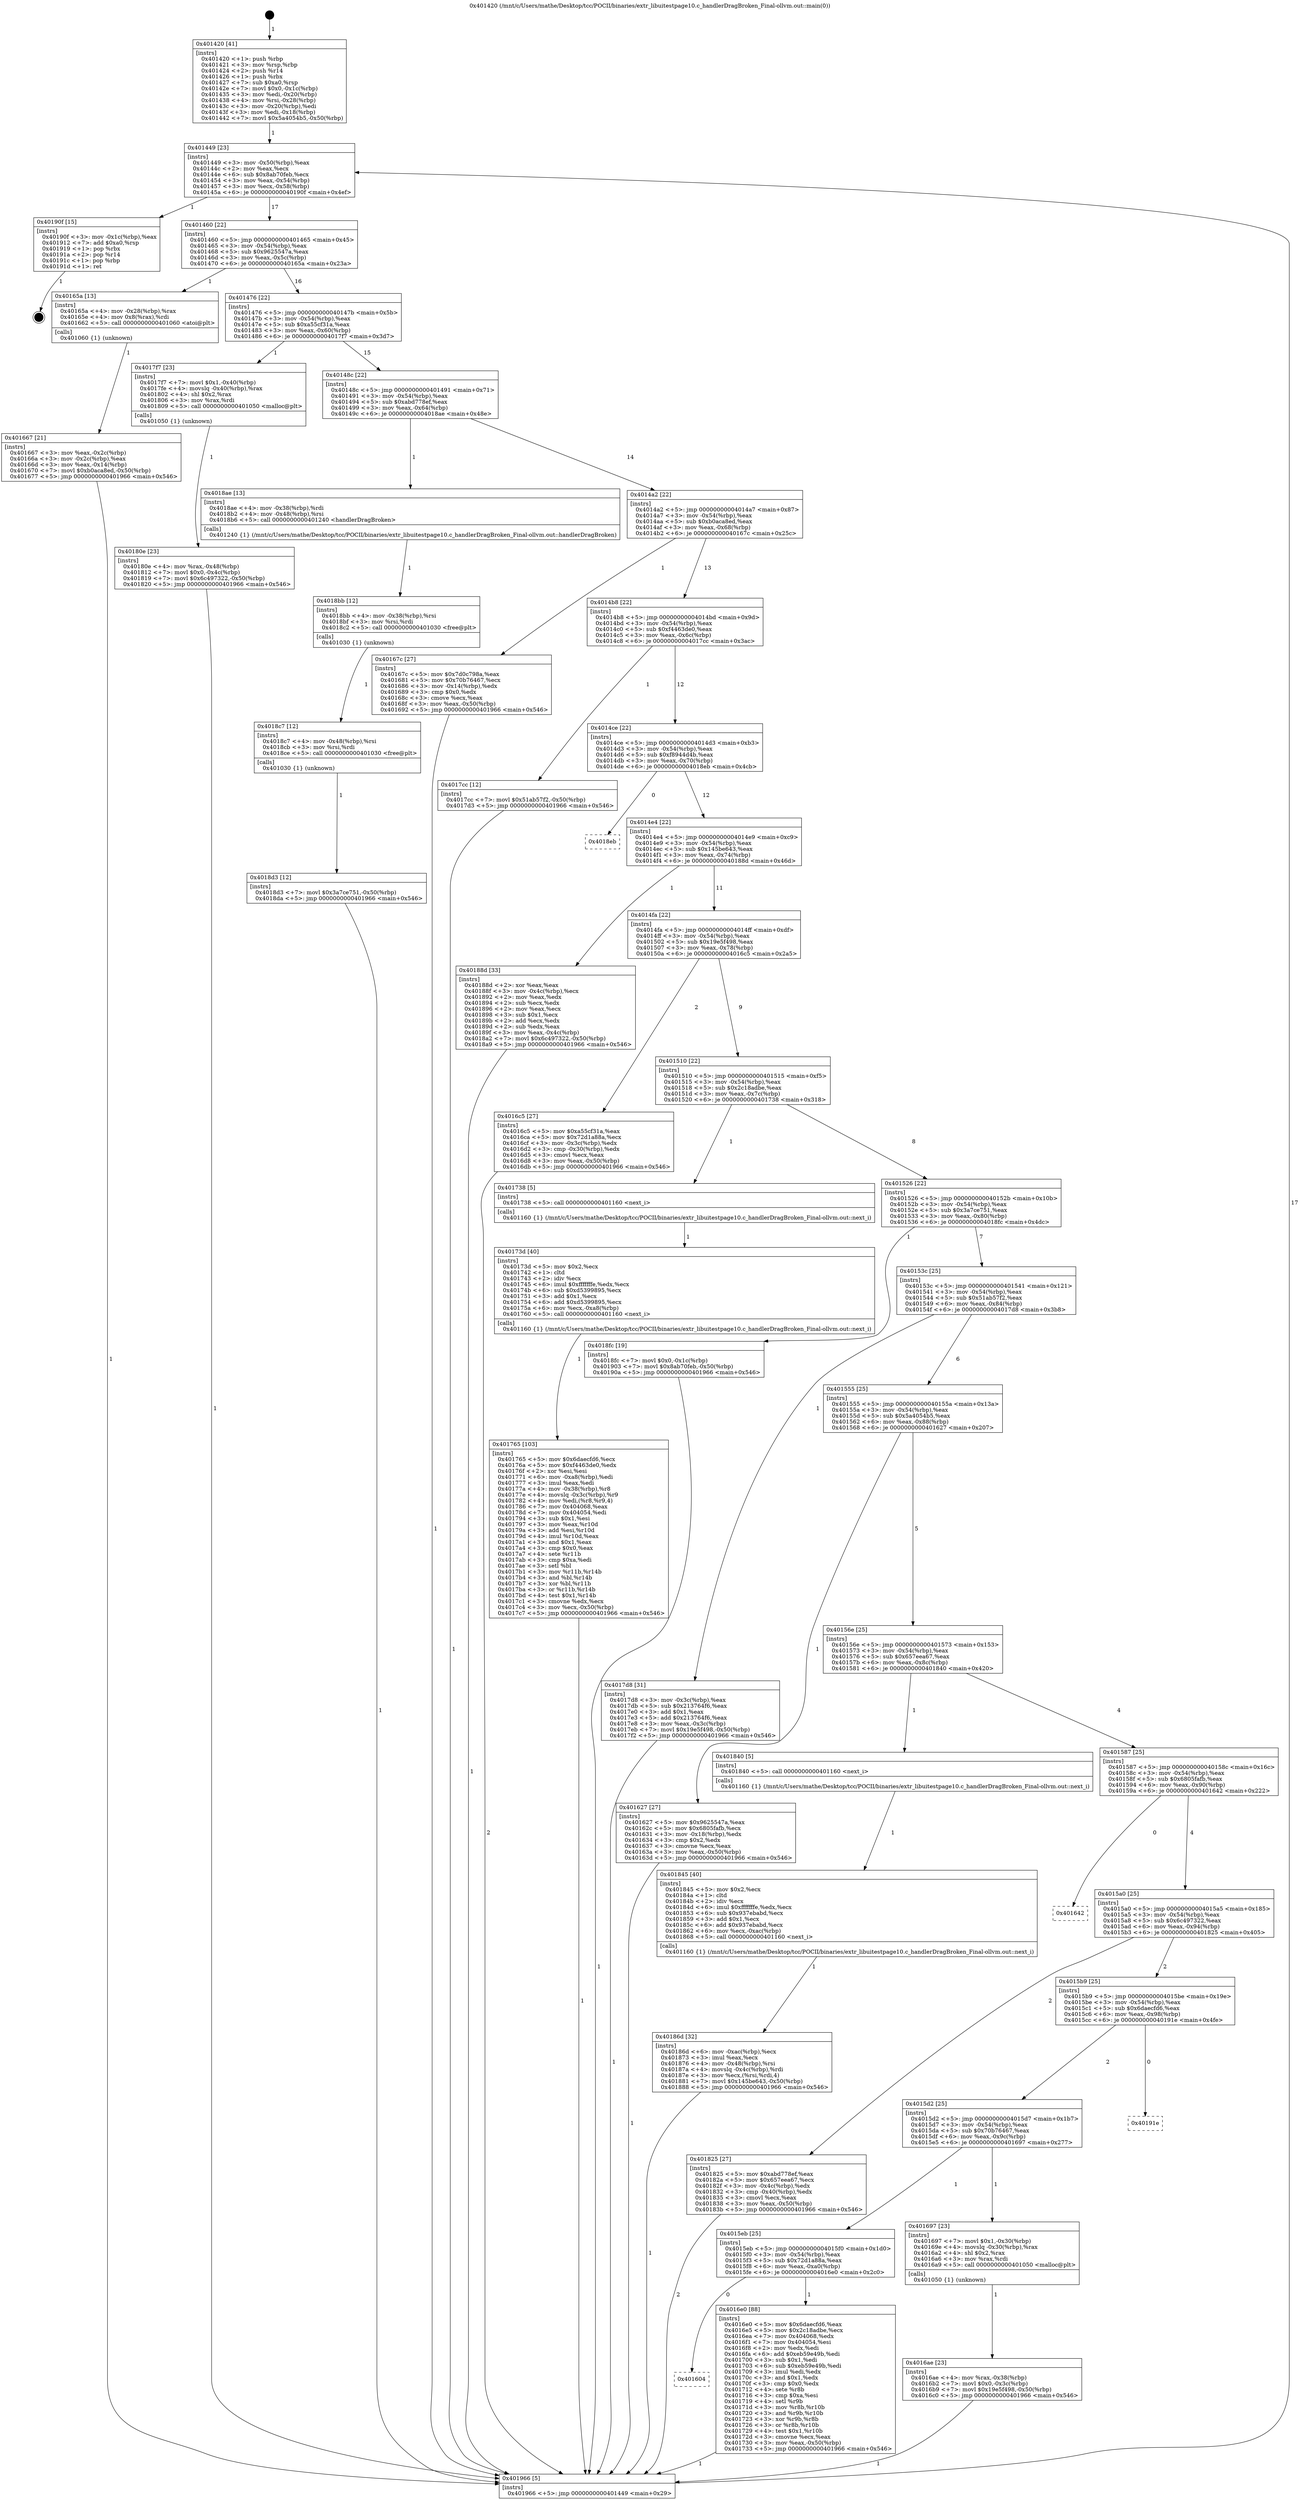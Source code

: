 digraph "0x401420" {
  label = "0x401420 (/mnt/c/Users/mathe/Desktop/tcc/POCII/binaries/extr_libuitestpage10.c_handlerDragBroken_Final-ollvm.out::main(0))"
  labelloc = "t"
  node[shape=record]

  Entry [label="",width=0.3,height=0.3,shape=circle,fillcolor=black,style=filled]
  "0x401449" [label="{
     0x401449 [23]\l
     | [instrs]\l
     &nbsp;&nbsp;0x401449 \<+3\>: mov -0x50(%rbp),%eax\l
     &nbsp;&nbsp;0x40144c \<+2\>: mov %eax,%ecx\l
     &nbsp;&nbsp;0x40144e \<+6\>: sub $0x8ab70feb,%ecx\l
     &nbsp;&nbsp;0x401454 \<+3\>: mov %eax,-0x54(%rbp)\l
     &nbsp;&nbsp;0x401457 \<+3\>: mov %ecx,-0x58(%rbp)\l
     &nbsp;&nbsp;0x40145a \<+6\>: je 000000000040190f \<main+0x4ef\>\l
  }"]
  "0x40190f" [label="{
     0x40190f [15]\l
     | [instrs]\l
     &nbsp;&nbsp;0x40190f \<+3\>: mov -0x1c(%rbp),%eax\l
     &nbsp;&nbsp;0x401912 \<+7\>: add $0xa0,%rsp\l
     &nbsp;&nbsp;0x401919 \<+1\>: pop %rbx\l
     &nbsp;&nbsp;0x40191a \<+2\>: pop %r14\l
     &nbsp;&nbsp;0x40191c \<+1\>: pop %rbp\l
     &nbsp;&nbsp;0x40191d \<+1\>: ret\l
  }"]
  "0x401460" [label="{
     0x401460 [22]\l
     | [instrs]\l
     &nbsp;&nbsp;0x401460 \<+5\>: jmp 0000000000401465 \<main+0x45\>\l
     &nbsp;&nbsp;0x401465 \<+3\>: mov -0x54(%rbp),%eax\l
     &nbsp;&nbsp;0x401468 \<+5\>: sub $0x9625547a,%eax\l
     &nbsp;&nbsp;0x40146d \<+3\>: mov %eax,-0x5c(%rbp)\l
     &nbsp;&nbsp;0x401470 \<+6\>: je 000000000040165a \<main+0x23a\>\l
  }"]
  Exit [label="",width=0.3,height=0.3,shape=circle,fillcolor=black,style=filled,peripheries=2]
  "0x40165a" [label="{
     0x40165a [13]\l
     | [instrs]\l
     &nbsp;&nbsp;0x40165a \<+4\>: mov -0x28(%rbp),%rax\l
     &nbsp;&nbsp;0x40165e \<+4\>: mov 0x8(%rax),%rdi\l
     &nbsp;&nbsp;0x401662 \<+5\>: call 0000000000401060 \<atoi@plt\>\l
     | [calls]\l
     &nbsp;&nbsp;0x401060 \{1\} (unknown)\l
  }"]
  "0x401476" [label="{
     0x401476 [22]\l
     | [instrs]\l
     &nbsp;&nbsp;0x401476 \<+5\>: jmp 000000000040147b \<main+0x5b\>\l
     &nbsp;&nbsp;0x40147b \<+3\>: mov -0x54(%rbp),%eax\l
     &nbsp;&nbsp;0x40147e \<+5\>: sub $0xa55cf31a,%eax\l
     &nbsp;&nbsp;0x401483 \<+3\>: mov %eax,-0x60(%rbp)\l
     &nbsp;&nbsp;0x401486 \<+6\>: je 00000000004017f7 \<main+0x3d7\>\l
  }"]
  "0x4018d3" [label="{
     0x4018d3 [12]\l
     | [instrs]\l
     &nbsp;&nbsp;0x4018d3 \<+7\>: movl $0x3a7ce751,-0x50(%rbp)\l
     &nbsp;&nbsp;0x4018da \<+5\>: jmp 0000000000401966 \<main+0x546\>\l
  }"]
  "0x4017f7" [label="{
     0x4017f7 [23]\l
     | [instrs]\l
     &nbsp;&nbsp;0x4017f7 \<+7\>: movl $0x1,-0x40(%rbp)\l
     &nbsp;&nbsp;0x4017fe \<+4\>: movslq -0x40(%rbp),%rax\l
     &nbsp;&nbsp;0x401802 \<+4\>: shl $0x2,%rax\l
     &nbsp;&nbsp;0x401806 \<+3\>: mov %rax,%rdi\l
     &nbsp;&nbsp;0x401809 \<+5\>: call 0000000000401050 \<malloc@plt\>\l
     | [calls]\l
     &nbsp;&nbsp;0x401050 \{1\} (unknown)\l
  }"]
  "0x40148c" [label="{
     0x40148c [22]\l
     | [instrs]\l
     &nbsp;&nbsp;0x40148c \<+5\>: jmp 0000000000401491 \<main+0x71\>\l
     &nbsp;&nbsp;0x401491 \<+3\>: mov -0x54(%rbp),%eax\l
     &nbsp;&nbsp;0x401494 \<+5\>: sub $0xabd778ef,%eax\l
     &nbsp;&nbsp;0x401499 \<+3\>: mov %eax,-0x64(%rbp)\l
     &nbsp;&nbsp;0x40149c \<+6\>: je 00000000004018ae \<main+0x48e\>\l
  }"]
  "0x4018c7" [label="{
     0x4018c7 [12]\l
     | [instrs]\l
     &nbsp;&nbsp;0x4018c7 \<+4\>: mov -0x48(%rbp),%rsi\l
     &nbsp;&nbsp;0x4018cb \<+3\>: mov %rsi,%rdi\l
     &nbsp;&nbsp;0x4018ce \<+5\>: call 0000000000401030 \<free@plt\>\l
     | [calls]\l
     &nbsp;&nbsp;0x401030 \{1\} (unknown)\l
  }"]
  "0x4018ae" [label="{
     0x4018ae [13]\l
     | [instrs]\l
     &nbsp;&nbsp;0x4018ae \<+4\>: mov -0x38(%rbp),%rdi\l
     &nbsp;&nbsp;0x4018b2 \<+4\>: mov -0x48(%rbp),%rsi\l
     &nbsp;&nbsp;0x4018b6 \<+5\>: call 0000000000401240 \<handlerDragBroken\>\l
     | [calls]\l
     &nbsp;&nbsp;0x401240 \{1\} (/mnt/c/Users/mathe/Desktop/tcc/POCII/binaries/extr_libuitestpage10.c_handlerDragBroken_Final-ollvm.out::handlerDragBroken)\l
  }"]
  "0x4014a2" [label="{
     0x4014a2 [22]\l
     | [instrs]\l
     &nbsp;&nbsp;0x4014a2 \<+5\>: jmp 00000000004014a7 \<main+0x87\>\l
     &nbsp;&nbsp;0x4014a7 \<+3\>: mov -0x54(%rbp),%eax\l
     &nbsp;&nbsp;0x4014aa \<+5\>: sub $0xb0aca8ed,%eax\l
     &nbsp;&nbsp;0x4014af \<+3\>: mov %eax,-0x68(%rbp)\l
     &nbsp;&nbsp;0x4014b2 \<+6\>: je 000000000040167c \<main+0x25c\>\l
  }"]
  "0x4018bb" [label="{
     0x4018bb [12]\l
     | [instrs]\l
     &nbsp;&nbsp;0x4018bb \<+4\>: mov -0x38(%rbp),%rsi\l
     &nbsp;&nbsp;0x4018bf \<+3\>: mov %rsi,%rdi\l
     &nbsp;&nbsp;0x4018c2 \<+5\>: call 0000000000401030 \<free@plt\>\l
     | [calls]\l
     &nbsp;&nbsp;0x401030 \{1\} (unknown)\l
  }"]
  "0x40167c" [label="{
     0x40167c [27]\l
     | [instrs]\l
     &nbsp;&nbsp;0x40167c \<+5\>: mov $0x7d0c798a,%eax\l
     &nbsp;&nbsp;0x401681 \<+5\>: mov $0x70b76467,%ecx\l
     &nbsp;&nbsp;0x401686 \<+3\>: mov -0x14(%rbp),%edx\l
     &nbsp;&nbsp;0x401689 \<+3\>: cmp $0x0,%edx\l
     &nbsp;&nbsp;0x40168c \<+3\>: cmove %ecx,%eax\l
     &nbsp;&nbsp;0x40168f \<+3\>: mov %eax,-0x50(%rbp)\l
     &nbsp;&nbsp;0x401692 \<+5\>: jmp 0000000000401966 \<main+0x546\>\l
  }"]
  "0x4014b8" [label="{
     0x4014b8 [22]\l
     | [instrs]\l
     &nbsp;&nbsp;0x4014b8 \<+5\>: jmp 00000000004014bd \<main+0x9d\>\l
     &nbsp;&nbsp;0x4014bd \<+3\>: mov -0x54(%rbp),%eax\l
     &nbsp;&nbsp;0x4014c0 \<+5\>: sub $0xf4463de0,%eax\l
     &nbsp;&nbsp;0x4014c5 \<+3\>: mov %eax,-0x6c(%rbp)\l
     &nbsp;&nbsp;0x4014c8 \<+6\>: je 00000000004017cc \<main+0x3ac\>\l
  }"]
  "0x40186d" [label="{
     0x40186d [32]\l
     | [instrs]\l
     &nbsp;&nbsp;0x40186d \<+6\>: mov -0xac(%rbp),%ecx\l
     &nbsp;&nbsp;0x401873 \<+3\>: imul %eax,%ecx\l
     &nbsp;&nbsp;0x401876 \<+4\>: mov -0x48(%rbp),%rsi\l
     &nbsp;&nbsp;0x40187a \<+4\>: movslq -0x4c(%rbp),%rdi\l
     &nbsp;&nbsp;0x40187e \<+3\>: mov %ecx,(%rsi,%rdi,4)\l
     &nbsp;&nbsp;0x401881 \<+7\>: movl $0x145be643,-0x50(%rbp)\l
     &nbsp;&nbsp;0x401888 \<+5\>: jmp 0000000000401966 \<main+0x546\>\l
  }"]
  "0x4017cc" [label="{
     0x4017cc [12]\l
     | [instrs]\l
     &nbsp;&nbsp;0x4017cc \<+7\>: movl $0x51ab57f2,-0x50(%rbp)\l
     &nbsp;&nbsp;0x4017d3 \<+5\>: jmp 0000000000401966 \<main+0x546\>\l
  }"]
  "0x4014ce" [label="{
     0x4014ce [22]\l
     | [instrs]\l
     &nbsp;&nbsp;0x4014ce \<+5\>: jmp 00000000004014d3 \<main+0xb3\>\l
     &nbsp;&nbsp;0x4014d3 \<+3\>: mov -0x54(%rbp),%eax\l
     &nbsp;&nbsp;0x4014d6 \<+5\>: sub $0xf8944d4b,%eax\l
     &nbsp;&nbsp;0x4014db \<+3\>: mov %eax,-0x70(%rbp)\l
     &nbsp;&nbsp;0x4014de \<+6\>: je 00000000004018eb \<main+0x4cb\>\l
  }"]
  "0x401845" [label="{
     0x401845 [40]\l
     | [instrs]\l
     &nbsp;&nbsp;0x401845 \<+5\>: mov $0x2,%ecx\l
     &nbsp;&nbsp;0x40184a \<+1\>: cltd\l
     &nbsp;&nbsp;0x40184b \<+2\>: idiv %ecx\l
     &nbsp;&nbsp;0x40184d \<+6\>: imul $0xfffffffe,%edx,%ecx\l
     &nbsp;&nbsp;0x401853 \<+6\>: sub $0x937ebabd,%ecx\l
     &nbsp;&nbsp;0x401859 \<+3\>: add $0x1,%ecx\l
     &nbsp;&nbsp;0x40185c \<+6\>: add $0x937ebabd,%ecx\l
     &nbsp;&nbsp;0x401862 \<+6\>: mov %ecx,-0xac(%rbp)\l
     &nbsp;&nbsp;0x401868 \<+5\>: call 0000000000401160 \<next_i\>\l
     | [calls]\l
     &nbsp;&nbsp;0x401160 \{1\} (/mnt/c/Users/mathe/Desktop/tcc/POCII/binaries/extr_libuitestpage10.c_handlerDragBroken_Final-ollvm.out::next_i)\l
  }"]
  "0x4018eb" [label="{
     0x4018eb\l
  }", style=dashed]
  "0x4014e4" [label="{
     0x4014e4 [22]\l
     | [instrs]\l
     &nbsp;&nbsp;0x4014e4 \<+5\>: jmp 00000000004014e9 \<main+0xc9\>\l
     &nbsp;&nbsp;0x4014e9 \<+3\>: mov -0x54(%rbp),%eax\l
     &nbsp;&nbsp;0x4014ec \<+5\>: sub $0x145be643,%eax\l
     &nbsp;&nbsp;0x4014f1 \<+3\>: mov %eax,-0x74(%rbp)\l
     &nbsp;&nbsp;0x4014f4 \<+6\>: je 000000000040188d \<main+0x46d\>\l
  }"]
  "0x40180e" [label="{
     0x40180e [23]\l
     | [instrs]\l
     &nbsp;&nbsp;0x40180e \<+4\>: mov %rax,-0x48(%rbp)\l
     &nbsp;&nbsp;0x401812 \<+7\>: movl $0x0,-0x4c(%rbp)\l
     &nbsp;&nbsp;0x401819 \<+7\>: movl $0x6c497322,-0x50(%rbp)\l
     &nbsp;&nbsp;0x401820 \<+5\>: jmp 0000000000401966 \<main+0x546\>\l
  }"]
  "0x40188d" [label="{
     0x40188d [33]\l
     | [instrs]\l
     &nbsp;&nbsp;0x40188d \<+2\>: xor %eax,%eax\l
     &nbsp;&nbsp;0x40188f \<+3\>: mov -0x4c(%rbp),%ecx\l
     &nbsp;&nbsp;0x401892 \<+2\>: mov %eax,%edx\l
     &nbsp;&nbsp;0x401894 \<+2\>: sub %ecx,%edx\l
     &nbsp;&nbsp;0x401896 \<+2\>: mov %eax,%ecx\l
     &nbsp;&nbsp;0x401898 \<+3\>: sub $0x1,%ecx\l
     &nbsp;&nbsp;0x40189b \<+2\>: add %ecx,%edx\l
     &nbsp;&nbsp;0x40189d \<+2\>: sub %edx,%eax\l
     &nbsp;&nbsp;0x40189f \<+3\>: mov %eax,-0x4c(%rbp)\l
     &nbsp;&nbsp;0x4018a2 \<+7\>: movl $0x6c497322,-0x50(%rbp)\l
     &nbsp;&nbsp;0x4018a9 \<+5\>: jmp 0000000000401966 \<main+0x546\>\l
  }"]
  "0x4014fa" [label="{
     0x4014fa [22]\l
     | [instrs]\l
     &nbsp;&nbsp;0x4014fa \<+5\>: jmp 00000000004014ff \<main+0xdf\>\l
     &nbsp;&nbsp;0x4014ff \<+3\>: mov -0x54(%rbp),%eax\l
     &nbsp;&nbsp;0x401502 \<+5\>: sub $0x19e5f498,%eax\l
     &nbsp;&nbsp;0x401507 \<+3\>: mov %eax,-0x78(%rbp)\l
     &nbsp;&nbsp;0x40150a \<+6\>: je 00000000004016c5 \<main+0x2a5\>\l
  }"]
  "0x401765" [label="{
     0x401765 [103]\l
     | [instrs]\l
     &nbsp;&nbsp;0x401765 \<+5\>: mov $0x6daecfd6,%ecx\l
     &nbsp;&nbsp;0x40176a \<+5\>: mov $0xf4463de0,%edx\l
     &nbsp;&nbsp;0x40176f \<+2\>: xor %esi,%esi\l
     &nbsp;&nbsp;0x401771 \<+6\>: mov -0xa8(%rbp),%edi\l
     &nbsp;&nbsp;0x401777 \<+3\>: imul %eax,%edi\l
     &nbsp;&nbsp;0x40177a \<+4\>: mov -0x38(%rbp),%r8\l
     &nbsp;&nbsp;0x40177e \<+4\>: movslq -0x3c(%rbp),%r9\l
     &nbsp;&nbsp;0x401782 \<+4\>: mov %edi,(%r8,%r9,4)\l
     &nbsp;&nbsp;0x401786 \<+7\>: mov 0x404068,%eax\l
     &nbsp;&nbsp;0x40178d \<+7\>: mov 0x404054,%edi\l
     &nbsp;&nbsp;0x401794 \<+3\>: sub $0x1,%esi\l
     &nbsp;&nbsp;0x401797 \<+3\>: mov %eax,%r10d\l
     &nbsp;&nbsp;0x40179a \<+3\>: add %esi,%r10d\l
     &nbsp;&nbsp;0x40179d \<+4\>: imul %r10d,%eax\l
     &nbsp;&nbsp;0x4017a1 \<+3\>: and $0x1,%eax\l
     &nbsp;&nbsp;0x4017a4 \<+3\>: cmp $0x0,%eax\l
     &nbsp;&nbsp;0x4017a7 \<+4\>: sete %r11b\l
     &nbsp;&nbsp;0x4017ab \<+3\>: cmp $0xa,%edi\l
     &nbsp;&nbsp;0x4017ae \<+3\>: setl %bl\l
     &nbsp;&nbsp;0x4017b1 \<+3\>: mov %r11b,%r14b\l
     &nbsp;&nbsp;0x4017b4 \<+3\>: and %bl,%r14b\l
     &nbsp;&nbsp;0x4017b7 \<+3\>: xor %bl,%r11b\l
     &nbsp;&nbsp;0x4017ba \<+3\>: or %r11b,%r14b\l
     &nbsp;&nbsp;0x4017bd \<+4\>: test $0x1,%r14b\l
     &nbsp;&nbsp;0x4017c1 \<+3\>: cmovne %edx,%ecx\l
     &nbsp;&nbsp;0x4017c4 \<+3\>: mov %ecx,-0x50(%rbp)\l
     &nbsp;&nbsp;0x4017c7 \<+5\>: jmp 0000000000401966 \<main+0x546\>\l
  }"]
  "0x4016c5" [label="{
     0x4016c5 [27]\l
     | [instrs]\l
     &nbsp;&nbsp;0x4016c5 \<+5\>: mov $0xa55cf31a,%eax\l
     &nbsp;&nbsp;0x4016ca \<+5\>: mov $0x72d1a88a,%ecx\l
     &nbsp;&nbsp;0x4016cf \<+3\>: mov -0x3c(%rbp),%edx\l
     &nbsp;&nbsp;0x4016d2 \<+3\>: cmp -0x30(%rbp),%edx\l
     &nbsp;&nbsp;0x4016d5 \<+3\>: cmovl %ecx,%eax\l
     &nbsp;&nbsp;0x4016d8 \<+3\>: mov %eax,-0x50(%rbp)\l
     &nbsp;&nbsp;0x4016db \<+5\>: jmp 0000000000401966 \<main+0x546\>\l
  }"]
  "0x401510" [label="{
     0x401510 [22]\l
     | [instrs]\l
     &nbsp;&nbsp;0x401510 \<+5\>: jmp 0000000000401515 \<main+0xf5\>\l
     &nbsp;&nbsp;0x401515 \<+3\>: mov -0x54(%rbp),%eax\l
     &nbsp;&nbsp;0x401518 \<+5\>: sub $0x2c18adbe,%eax\l
     &nbsp;&nbsp;0x40151d \<+3\>: mov %eax,-0x7c(%rbp)\l
     &nbsp;&nbsp;0x401520 \<+6\>: je 0000000000401738 \<main+0x318\>\l
  }"]
  "0x40173d" [label="{
     0x40173d [40]\l
     | [instrs]\l
     &nbsp;&nbsp;0x40173d \<+5\>: mov $0x2,%ecx\l
     &nbsp;&nbsp;0x401742 \<+1\>: cltd\l
     &nbsp;&nbsp;0x401743 \<+2\>: idiv %ecx\l
     &nbsp;&nbsp;0x401745 \<+6\>: imul $0xfffffffe,%edx,%ecx\l
     &nbsp;&nbsp;0x40174b \<+6\>: sub $0xd5399895,%ecx\l
     &nbsp;&nbsp;0x401751 \<+3\>: add $0x1,%ecx\l
     &nbsp;&nbsp;0x401754 \<+6\>: add $0xd5399895,%ecx\l
     &nbsp;&nbsp;0x40175a \<+6\>: mov %ecx,-0xa8(%rbp)\l
     &nbsp;&nbsp;0x401760 \<+5\>: call 0000000000401160 \<next_i\>\l
     | [calls]\l
     &nbsp;&nbsp;0x401160 \{1\} (/mnt/c/Users/mathe/Desktop/tcc/POCII/binaries/extr_libuitestpage10.c_handlerDragBroken_Final-ollvm.out::next_i)\l
  }"]
  "0x401738" [label="{
     0x401738 [5]\l
     | [instrs]\l
     &nbsp;&nbsp;0x401738 \<+5\>: call 0000000000401160 \<next_i\>\l
     | [calls]\l
     &nbsp;&nbsp;0x401160 \{1\} (/mnt/c/Users/mathe/Desktop/tcc/POCII/binaries/extr_libuitestpage10.c_handlerDragBroken_Final-ollvm.out::next_i)\l
  }"]
  "0x401526" [label="{
     0x401526 [22]\l
     | [instrs]\l
     &nbsp;&nbsp;0x401526 \<+5\>: jmp 000000000040152b \<main+0x10b\>\l
     &nbsp;&nbsp;0x40152b \<+3\>: mov -0x54(%rbp),%eax\l
     &nbsp;&nbsp;0x40152e \<+5\>: sub $0x3a7ce751,%eax\l
     &nbsp;&nbsp;0x401533 \<+3\>: mov %eax,-0x80(%rbp)\l
     &nbsp;&nbsp;0x401536 \<+6\>: je 00000000004018fc \<main+0x4dc\>\l
  }"]
  "0x401604" [label="{
     0x401604\l
  }", style=dashed]
  "0x4018fc" [label="{
     0x4018fc [19]\l
     | [instrs]\l
     &nbsp;&nbsp;0x4018fc \<+7\>: movl $0x0,-0x1c(%rbp)\l
     &nbsp;&nbsp;0x401903 \<+7\>: movl $0x8ab70feb,-0x50(%rbp)\l
     &nbsp;&nbsp;0x40190a \<+5\>: jmp 0000000000401966 \<main+0x546\>\l
  }"]
  "0x40153c" [label="{
     0x40153c [25]\l
     | [instrs]\l
     &nbsp;&nbsp;0x40153c \<+5\>: jmp 0000000000401541 \<main+0x121\>\l
     &nbsp;&nbsp;0x401541 \<+3\>: mov -0x54(%rbp),%eax\l
     &nbsp;&nbsp;0x401544 \<+5\>: sub $0x51ab57f2,%eax\l
     &nbsp;&nbsp;0x401549 \<+6\>: mov %eax,-0x84(%rbp)\l
     &nbsp;&nbsp;0x40154f \<+6\>: je 00000000004017d8 \<main+0x3b8\>\l
  }"]
  "0x4016e0" [label="{
     0x4016e0 [88]\l
     | [instrs]\l
     &nbsp;&nbsp;0x4016e0 \<+5\>: mov $0x6daecfd6,%eax\l
     &nbsp;&nbsp;0x4016e5 \<+5\>: mov $0x2c18adbe,%ecx\l
     &nbsp;&nbsp;0x4016ea \<+7\>: mov 0x404068,%edx\l
     &nbsp;&nbsp;0x4016f1 \<+7\>: mov 0x404054,%esi\l
     &nbsp;&nbsp;0x4016f8 \<+2\>: mov %edx,%edi\l
     &nbsp;&nbsp;0x4016fa \<+6\>: add $0xeb59e49b,%edi\l
     &nbsp;&nbsp;0x401700 \<+3\>: sub $0x1,%edi\l
     &nbsp;&nbsp;0x401703 \<+6\>: sub $0xeb59e49b,%edi\l
     &nbsp;&nbsp;0x401709 \<+3\>: imul %edi,%edx\l
     &nbsp;&nbsp;0x40170c \<+3\>: and $0x1,%edx\l
     &nbsp;&nbsp;0x40170f \<+3\>: cmp $0x0,%edx\l
     &nbsp;&nbsp;0x401712 \<+4\>: sete %r8b\l
     &nbsp;&nbsp;0x401716 \<+3\>: cmp $0xa,%esi\l
     &nbsp;&nbsp;0x401719 \<+4\>: setl %r9b\l
     &nbsp;&nbsp;0x40171d \<+3\>: mov %r8b,%r10b\l
     &nbsp;&nbsp;0x401720 \<+3\>: and %r9b,%r10b\l
     &nbsp;&nbsp;0x401723 \<+3\>: xor %r9b,%r8b\l
     &nbsp;&nbsp;0x401726 \<+3\>: or %r8b,%r10b\l
     &nbsp;&nbsp;0x401729 \<+4\>: test $0x1,%r10b\l
     &nbsp;&nbsp;0x40172d \<+3\>: cmovne %ecx,%eax\l
     &nbsp;&nbsp;0x401730 \<+3\>: mov %eax,-0x50(%rbp)\l
     &nbsp;&nbsp;0x401733 \<+5\>: jmp 0000000000401966 \<main+0x546\>\l
  }"]
  "0x4017d8" [label="{
     0x4017d8 [31]\l
     | [instrs]\l
     &nbsp;&nbsp;0x4017d8 \<+3\>: mov -0x3c(%rbp),%eax\l
     &nbsp;&nbsp;0x4017db \<+5\>: sub $0x213764f6,%eax\l
     &nbsp;&nbsp;0x4017e0 \<+3\>: add $0x1,%eax\l
     &nbsp;&nbsp;0x4017e3 \<+5\>: add $0x213764f6,%eax\l
     &nbsp;&nbsp;0x4017e8 \<+3\>: mov %eax,-0x3c(%rbp)\l
     &nbsp;&nbsp;0x4017eb \<+7\>: movl $0x19e5f498,-0x50(%rbp)\l
     &nbsp;&nbsp;0x4017f2 \<+5\>: jmp 0000000000401966 \<main+0x546\>\l
  }"]
  "0x401555" [label="{
     0x401555 [25]\l
     | [instrs]\l
     &nbsp;&nbsp;0x401555 \<+5\>: jmp 000000000040155a \<main+0x13a\>\l
     &nbsp;&nbsp;0x40155a \<+3\>: mov -0x54(%rbp),%eax\l
     &nbsp;&nbsp;0x40155d \<+5\>: sub $0x5a4054b5,%eax\l
     &nbsp;&nbsp;0x401562 \<+6\>: mov %eax,-0x88(%rbp)\l
     &nbsp;&nbsp;0x401568 \<+6\>: je 0000000000401627 \<main+0x207\>\l
  }"]
  "0x4016ae" [label="{
     0x4016ae [23]\l
     | [instrs]\l
     &nbsp;&nbsp;0x4016ae \<+4\>: mov %rax,-0x38(%rbp)\l
     &nbsp;&nbsp;0x4016b2 \<+7\>: movl $0x0,-0x3c(%rbp)\l
     &nbsp;&nbsp;0x4016b9 \<+7\>: movl $0x19e5f498,-0x50(%rbp)\l
     &nbsp;&nbsp;0x4016c0 \<+5\>: jmp 0000000000401966 \<main+0x546\>\l
  }"]
  "0x401627" [label="{
     0x401627 [27]\l
     | [instrs]\l
     &nbsp;&nbsp;0x401627 \<+5\>: mov $0x9625547a,%eax\l
     &nbsp;&nbsp;0x40162c \<+5\>: mov $0x6805fafb,%ecx\l
     &nbsp;&nbsp;0x401631 \<+3\>: mov -0x18(%rbp),%edx\l
     &nbsp;&nbsp;0x401634 \<+3\>: cmp $0x2,%edx\l
     &nbsp;&nbsp;0x401637 \<+3\>: cmovne %ecx,%eax\l
     &nbsp;&nbsp;0x40163a \<+3\>: mov %eax,-0x50(%rbp)\l
     &nbsp;&nbsp;0x40163d \<+5\>: jmp 0000000000401966 \<main+0x546\>\l
  }"]
  "0x40156e" [label="{
     0x40156e [25]\l
     | [instrs]\l
     &nbsp;&nbsp;0x40156e \<+5\>: jmp 0000000000401573 \<main+0x153\>\l
     &nbsp;&nbsp;0x401573 \<+3\>: mov -0x54(%rbp),%eax\l
     &nbsp;&nbsp;0x401576 \<+5\>: sub $0x657eea67,%eax\l
     &nbsp;&nbsp;0x40157b \<+6\>: mov %eax,-0x8c(%rbp)\l
     &nbsp;&nbsp;0x401581 \<+6\>: je 0000000000401840 \<main+0x420\>\l
  }"]
  "0x401966" [label="{
     0x401966 [5]\l
     | [instrs]\l
     &nbsp;&nbsp;0x401966 \<+5\>: jmp 0000000000401449 \<main+0x29\>\l
  }"]
  "0x401420" [label="{
     0x401420 [41]\l
     | [instrs]\l
     &nbsp;&nbsp;0x401420 \<+1\>: push %rbp\l
     &nbsp;&nbsp;0x401421 \<+3\>: mov %rsp,%rbp\l
     &nbsp;&nbsp;0x401424 \<+2\>: push %r14\l
     &nbsp;&nbsp;0x401426 \<+1\>: push %rbx\l
     &nbsp;&nbsp;0x401427 \<+7\>: sub $0xa0,%rsp\l
     &nbsp;&nbsp;0x40142e \<+7\>: movl $0x0,-0x1c(%rbp)\l
     &nbsp;&nbsp;0x401435 \<+3\>: mov %edi,-0x20(%rbp)\l
     &nbsp;&nbsp;0x401438 \<+4\>: mov %rsi,-0x28(%rbp)\l
     &nbsp;&nbsp;0x40143c \<+3\>: mov -0x20(%rbp),%edi\l
     &nbsp;&nbsp;0x40143f \<+3\>: mov %edi,-0x18(%rbp)\l
     &nbsp;&nbsp;0x401442 \<+7\>: movl $0x5a4054b5,-0x50(%rbp)\l
  }"]
  "0x401667" [label="{
     0x401667 [21]\l
     | [instrs]\l
     &nbsp;&nbsp;0x401667 \<+3\>: mov %eax,-0x2c(%rbp)\l
     &nbsp;&nbsp;0x40166a \<+3\>: mov -0x2c(%rbp),%eax\l
     &nbsp;&nbsp;0x40166d \<+3\>: mov %eax,-0x14(%rbp)\l
     &nbsp;&nbsp;0x401670 \<+7\>: movl $0xb0aca8ed,-0x50(%rbp)\l
     &nbsp;&nbsp;0x401677 \<+5\>: jmp 0000000000401966 \<main+0x546\>\l
  }"]
  "0x4015eb" [label="{
     0x4015eb [25]\l
     | [instrs]\l
     &nbsp;&nbsp;0x4015eb \<+5\>: jmp 00000000004015f0 \<main+0x1d0\>\l
     &nbsp;&nbsp;0x4015f0 \<+3\>: mov -0x54(%rbp),%eax\l
     &nbsp;&nbsp;0x4015f3 \<+5\>: sub $0x72d1a88a,%eax\l
     &nbsp;&nbsp;0x4015f8 \<+6\>: mov %eax,-0xa0(%rbp)\l
     &nbsp;&nbsp;0x4015fe \<+6\>: je 00000000004016e0 \<main+0x2c0\>\l
  }"]
  "0x401840" [label="{
     0x401840 [5]\l
     | [instrs]\l
     &nbsp;&nbsp;0x401840 \<+5\>: call 0000000000401160 \<next_i\>\l
     | [calls]\l
     &nbsp;&nbsp;0x401160 \{1\} (/mnt/c/Users/mathe/Desktop/tcc/POCII/binaries/extr_libuitestpage10.c_handlerDragBroken_Final-ollvm.out::next_i)\l
  }"]
  "0x401587" [label="{
     0x401587 [25]\l
     | [instrs]\l
     &nbsp;&nbsp;0x401587 \<+5\>: jmp 000000000040158c \<main+0x16c\>\l
     &nbsp;&nbsp;0x40158c \<+3\>: mov -0x54(%rbp),%eax\l
     &nbsp;&nbsp;0x40158f \<+5\>: sub $0x6805fafb,%eax\l
     &nbsp;&nbsp;0x401594 \<+6\>: mov %eax,-0x90(%rbp)\l
     &nbsp;&nbsp;0x40159a \<+6\>: je 0000000000401642 \<main+0x222\>\l
  }"]
  "0x401697" [label="{
     0x401697 [23]\l
     | [instrs]\l
     &nbsp;&nbsp;0x401697 \<+7\>: movl $0x1,-0x30(%rbp)\l
     &nbsp;&nbsp;0x40169e \<+4\>: movslq -0x30(%rbp),%rax\l
     &nbsp;&nbsp;0x4016a2 \<+4\>: shl $0x2,%rax\l
     &nbsp;&nbsp;0x4016a6 \<+3\>: mov %rax,%rdi\l
     &nbsp;&nbsp;0x4016a9 \<+5\>: call 0000000000401050 \<malloc@plt\>\l
     | [calls]\l
     &nbsp;&nbsp;0x401050 \{1\} (unknown)\l
  }"]
  "0x401642" [label="{
     0x401642\l
  }", style=dashed]
  "0x4015a0" [label="{
     0x4015a0 [25]\l
     | [instrs]\l
     &nbsp;&nbsp;0x4015a0 \<+5\>: jmp 00000000004015a5 \<main+0x185\>\l
     &nbsp;&nbsp;0x4015a5 \<+3\>: mov -0x54(%rbp),%eax\l
     &nbsp;&nbsp;0x4015a8 \<+5\>: sub $0x6c497322,%eax\l
     &nbsp;&nbsp;0x4015ad \<+6\>: mov %eax,-0x94(%rbp)\l
     &nbsp;&nbsp;0x4015b3 \<+6\>: je 0000000000401825 \<main+0x405\>\l
  }"]
  "0x4015d2" [label="{
     0x4015d2 [25]\l
     | [instrs]\l
     &nbsp;&nbsp;0x4015d2 \<+5\>: jmp 00000000004015d7 \<main+0x1b7\>\l
     &nbsp;&nbsp;0x4015d7 \<+3\>: mov -0x54(%rbp),%eax\l
     &nbsp;&nbsp;0x4015da \<+5\>: sub $0x70b76467,%eax\l
     &nbsp;&nbsp;0x4015df \<+6\>: mov %eax,-0x9c(%rbp)\l
     &nbsp;&nbsp;0x4015e5 \<+6\>: je 0000000000401697 \<main+0x277\>\l
  }"]
  "0x401825" [label="{
     0x401825 [27]\l
     | [instrs]\l
     &nbsp;&nbsp;0x401825 \<+5\>: mov $0xabd778ef,%eax\l
     &nbsp;&nbsp;0x40182a \<+5\>: mov $0x657eea67,%ecx\l
     &nbsp;&nbsp;0x40182f \<+3\>: mov -0x4c(%rbp),%edx\l
     &nbsp;&nbsp;0x401832 \<+3\>: cmp -0x40(%rbp),%edx\l
     &nbsp;&nbsp;0x401835 \<+3\>: cmovl %ecx,%eax\l
     &nbsp;&nbsp;0x401838 \<+3\>: mov %eax,-0x50(%rbp)\l
     &nbsp;&nbsp;0x40183b \<+5\>: jmp 0000000000401966 \<main+0x546\>\l
  }"]
  "0x4015b9" [label="{
     0x4015b9 [25]\l
     | [instrs]\l
     &nbsp;&nbsp;0x4015b9 \<+5\>: jmp 00000000004015be \<main+0x19e\>\l
     &nbsp;&nbsp;0x4015be \<+3\>: mov -0x54(%rbp),%eax\l
     &nbsp;&nbsp;0x4015c1 \<+5\>: sub $0x6daecfd6,%eax\l
     &nbsp;&nbsp;0x4015c6 \<+6\>: mov %eax,-0x98(%rbp)\l
     &nbsp;&nbsp;0x4015cc \<+6\>: je 000000000040191e \<main+0x4fe\>\l
  }"]
  "0x40191e" [label="{
     0x40191e\l
  }", style=dashed]
  Entry -> "0x401420" [label=" 1"]
  "0x401449" -> "0x40190f" [label=" 1"]
  "0x401449" -> "0x401460" [label=" 17"]
  "0x40190f" -> Exit [label=" 1"]
  "0x401460" -> "0x40165a" [label=" 1"]
  "0x401460" -> "0x401476" [label=" 16"]
  "0x4018fc" -> "0x401966" [label=" 1"]
  "0x401476" -> "0x4017f7" [label=" 1"]
  "0x401476" -> "0x40148c" [label=" 15"]
  "0x4018d3" -> "0x401966" [label=" 1"]
  "0x40148c" -> "0x4018ae" [label=" 1"]
  "0x40148c" -> "0x4014a2" [label=" 14"]
  "0x4018c7" -> "0x4018d3" [label=" 1"]
  "0x4014a2" -> "0x40167c" [label=" 1"]
  "0x4014a2" -> "0x4014b8" [label=" 13"]
  "0x4018bb" -> "0x4018c7" [label=" 1"]
  "0x4014b8" -> "0x4017cc" [label=" 1"]
  "0x4014b8" -> "0x4014ce" [label=" 12"]
  "0x4018ae" -> "0x4018bb" [label=" 1"]
  "0x4014ce" -> "0x4018eb" [label=" 0"]
  "0x4014ce" -> "0x4014e4" [label=" 12"]
  "0x40188d" -> "0x401966" [label=" 1"]
  "0x4014e4" -> "0x40188d" [label=" 1"]
  "0x4014e4" -> "0x4014fa" [label=" 11"]
  "0x40186d" -> "0x401966" [label=" 1"]
  "0x4014fa" -> "0x4016c5" [label=" 2"]
  "0x4014fa" -> "0x401510" [label=" 9"]
  "0x401845" -> "0x40186d" [label=" 1"]
  "0x401510" -> "0x401738" [label=" 1"]
  "0x401510" -> "0x401526" [label=" 8"]
  "0x401840" -> "0x401845" [label=" 1"]
  "0x401526" -> "0x4018fc" [label=" 1"]
  "0x401526" -> "0x40153c" [label=" 7"]
  "0x401825" -> "0x401966" [label=" 2"]
  "0x40153c" -> "0x4017d8" [label=" 1"]
  "0x40153c" -> "0x401555" [label=" 6"]
  "0x40180e" -> "0x401966" [label=" 1"]
  "0x401555" -> "0x401627" [label=" 1"]
  "0x401555" -> "0x40156e" [label=" 5"]
  "0x401627" -> "0x401966" [label=" 1"]
  "0x401420" -> "0x401449" [label=" 1"]
  "0x401966" -> "0x401449" [label=" 17"]
  "0x40165a" -> "0x401667" [label=" 1"]
  "0x401667" -> "0x401966" [label=" 1"]
  "0x40167c" -> "0x401966" [label=" 1"]
  "0x4017d8" -> "0x401966" [label=" 1"]
  "0x40156e" -> "0x401840" [label=" 1"]
  "0x40156e" -> "0x401587" [label=" 4"]
  "0x4017cc" -> "0x401966" [label=" 1"]
  "0x401587" -> "0x401642" [label=" 0"]
  "0x401587" -> "0x4015a0" [label=" 4"]
  "0x401765" -> "0x401966" [label=" 1"]
  "0x4015a0" -> "0x401825" [label=" 2"]
  "0x4015a0" -> "0x4015b9" [label=" 2"]
  "0x401738" -> "0x40173d" [label=" 1"]
  "0x4015b9" -> "0x40191e" [label=" 0"]
  "0x4015b9" -> "0x4015d2" [label=" 2"]
  "0x40173d" -> "0x401765" [label=" 1"]
  "0x4015d2" -> "0x401697" [label=" 1"]
  "0x4015d2" -> "0x4015eb" [label=" 1"]
  "0x401697" -> "0x4016ae" [label=" 1"]
  "0x4016ae" -> "0x401966" [label=" 1"]
  "0x4016c5" -> "0x401966" [label=" 2"]
  "0x4017f7" -> "0x40180e" [label=" 1"]
  "0x4015eb" -> "0x4016e0" [label=" 1"]
  "0x4015eb" -> "0x401604" [label=" 0"]
  "0x4016e0" -> "0x401966" [label=" 1"]
}
